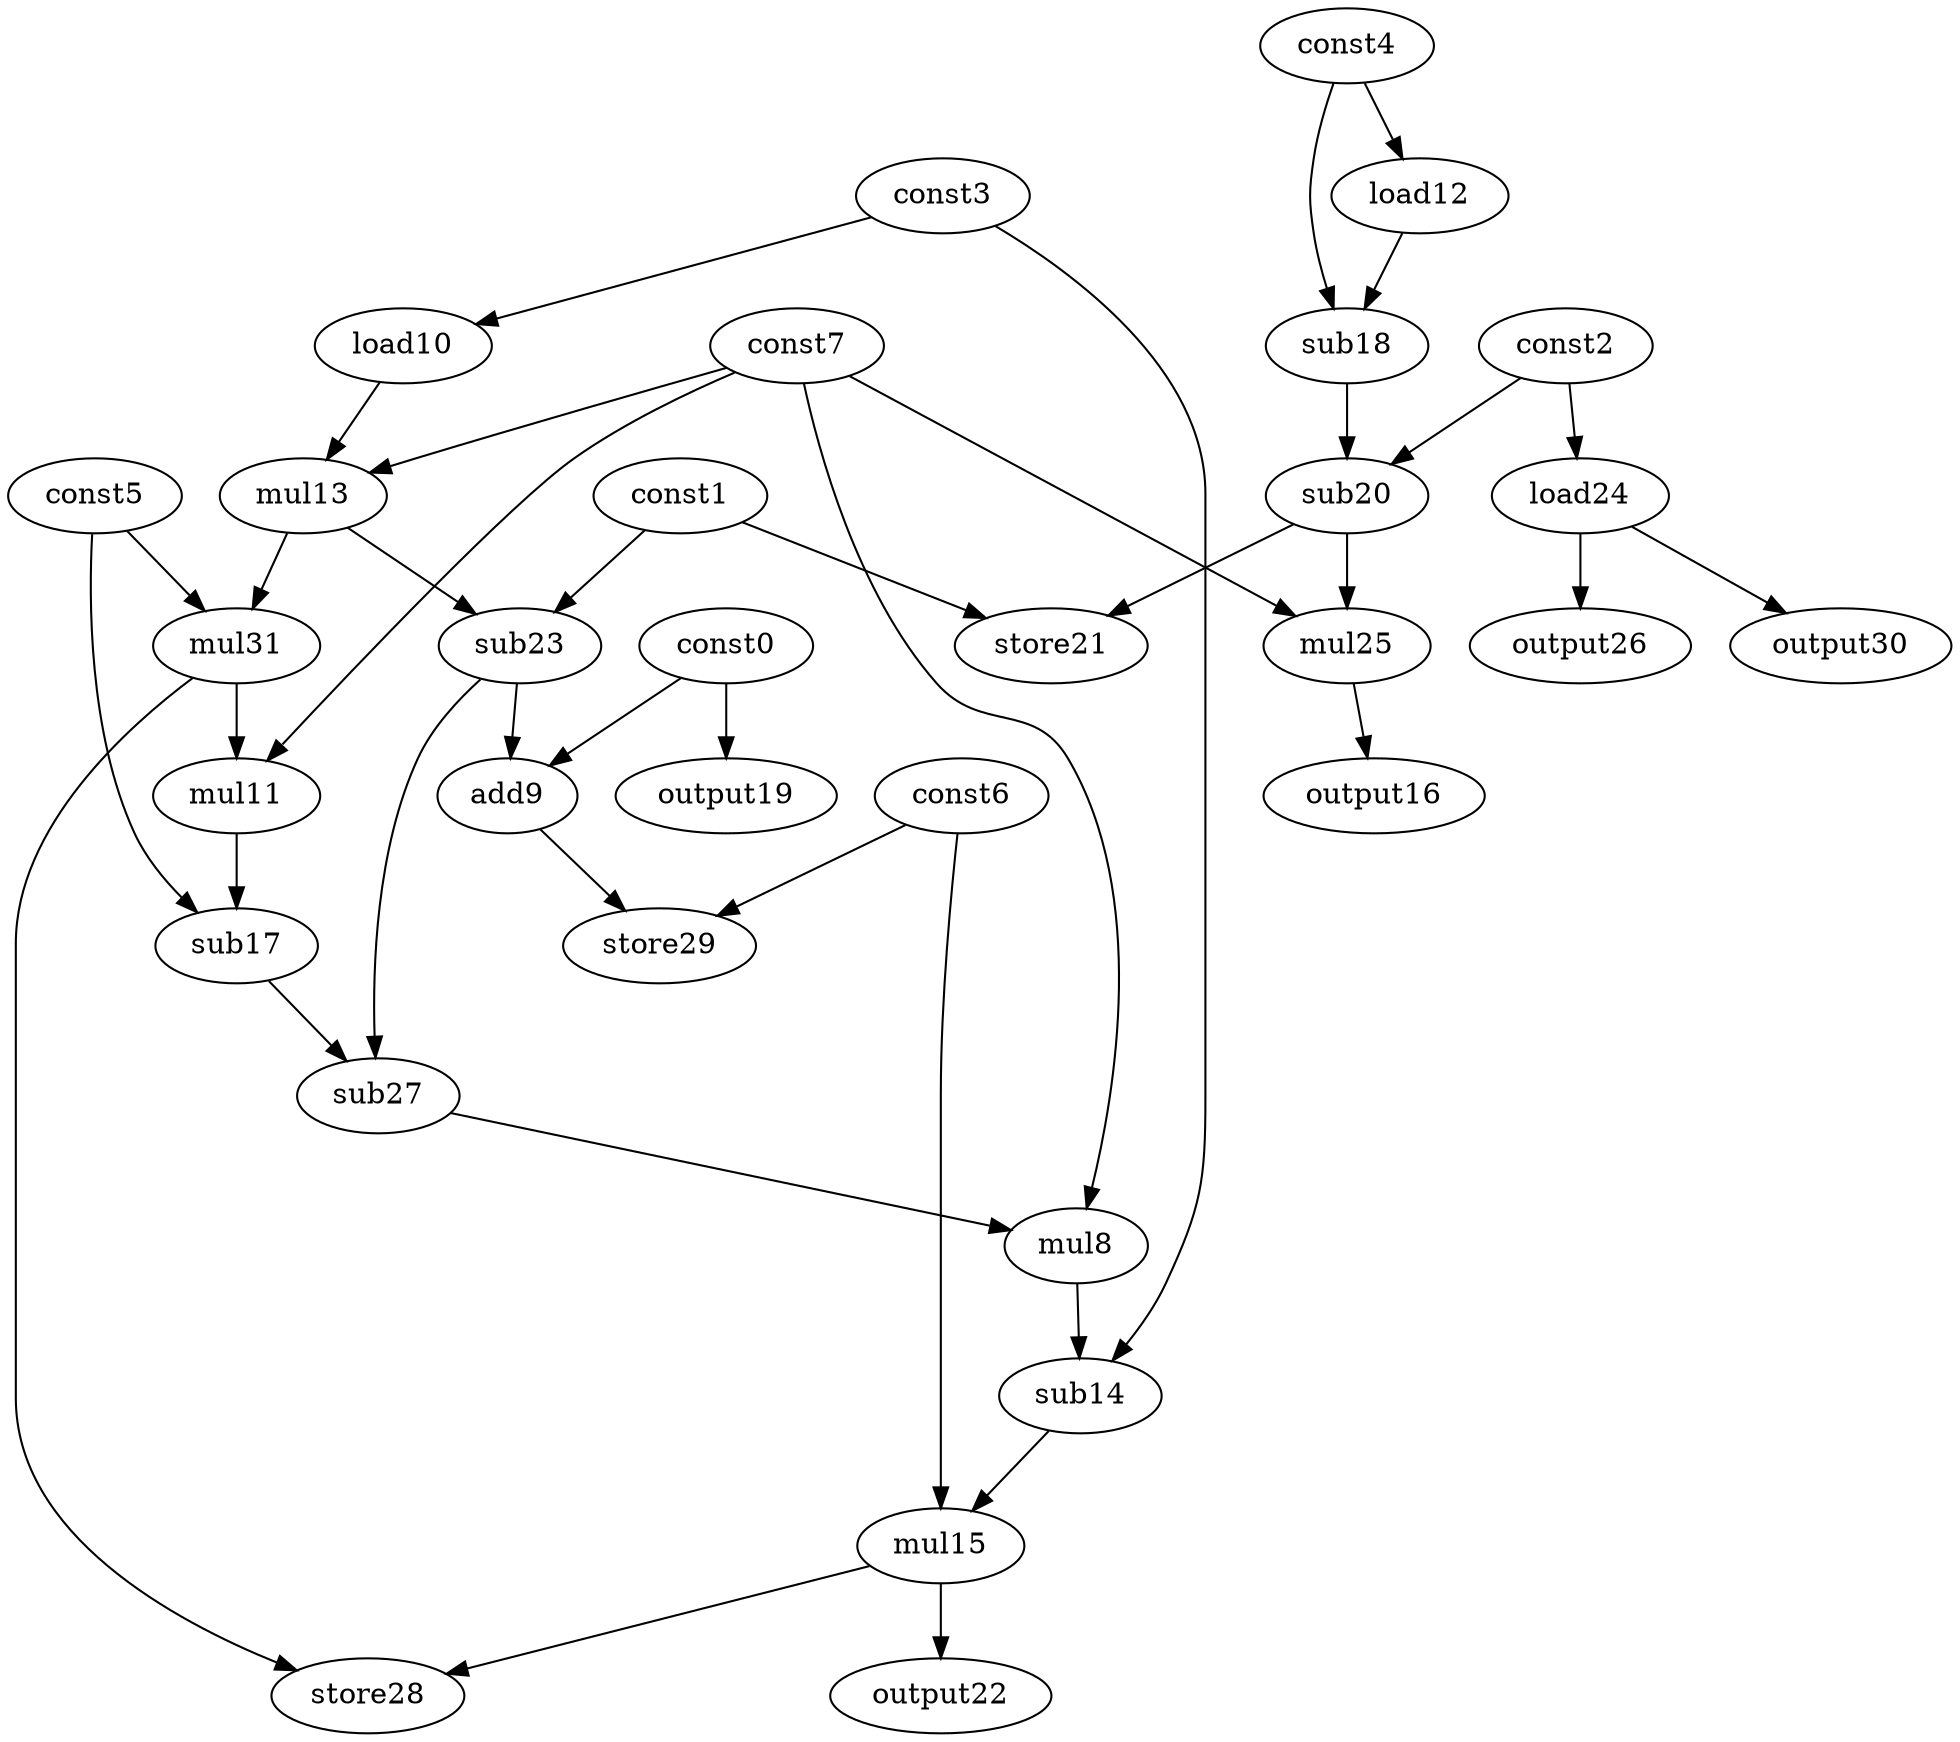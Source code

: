 digraph G { 
const0[opcode=const]; 
const1[opcode=const]; 
const2[opcode=const]; 
const3[opcode=const]; 
const4[opcode=const]; 
const5[opcode=const]; 
const6[opcode=const]; 
const7[opcode=const]; 
mul8[opcode=mul]; 
add9[opcode=add]; 
load10[opcode=load]; 
mul11[opcode=mul]; 
load12[opcode=load]; 
mul13[opcode=mul]; 
sub14[opcode=sub]; 
mul15[opcode=mul]; 
output16[opcode=output]; 
sub17[opcode=sub]; 
sub18[opcode=sub]; 
output19[opcode=output]; 
sub20[opcode=sub]; 
store21[opcode=store]; 
output22[opcode=output]; 
sub23[opcode=sub]; 
load24[opcode=load]; 
mul25[opcode=mul]; 
output26[opcode=output]; 
sub27[opcode=sub]; 
store28[opcode=store]; 
store29[opcode=store]; 
output30[opcode=output]; 
mul31[opcode=mul]; 
const3->load10[operand=0];
const4->load12[operand=0];
const0->output19[operand=0];
const2->load24[operand=0];
load10->mul13[operand=0];
const7->mul13[operand=1];
const4->sub18[operand=0];
load12->sub18[operand=1];
load24->output26[operand=0];
load24->output30[operand=0];
const2->sub20[operand=0];
sub18->sub20[operand=1];
const1->sub23[operand=0];
mul13->sub23[operand=1];
mul13->mul31[operand=0];
const5->mul31[operand=1];
const0->add9[operand=0];
sub23->add9[operand=1];
mul31->mul11[operand=0];
const7->mul11[operand=1];
const1->store21[operand=0];
sub20->store21[operand=1];
sub20->mul25[operand=0];
const7->mul25[operand=1];
mul25->output16[operand=0];
mul11->sub17[operand=0];
const5->sub17[operand=1];
add9->store29[operand=0];
const6->store29[operand=1];
sub17->sub27[operand=0];
sub23->sub27[operand=1];
sub27->mul8[operand=0];
const7->mul8[operand=1];
mul8->sub14[operand=0];
const3->sub14[operand=1];
const6->mul15[operand=0];
sub14->mul15[operand=1];
mul15->output22[operand=0];
mul31->store28[operand=0];
mul15->store28[operand=1];
}
